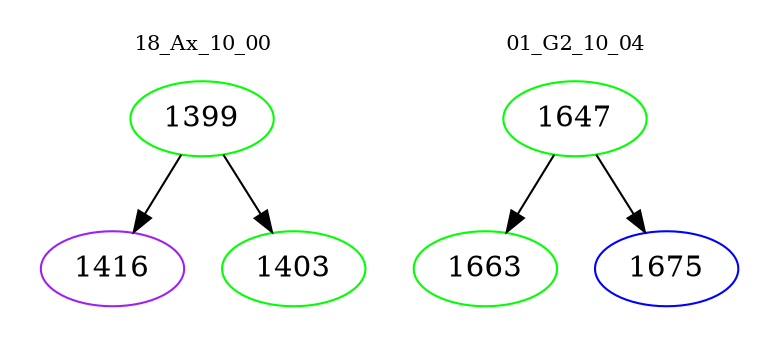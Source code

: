 digraph{
subgraph cluster_0 {
color = white
label = "18_Ax_10_00";
fontsize=10;
T0_1399 [label="1399", color="green"]
T0_1399 -> T0_1416 [color="black"]
T0_1416 [label="1416", color="purple"]
T0_1399 -> T0_1403 [color="black"]
T0_1403 [label="1403", color="green"]
}
subgraph cluster_1 {
color = white
label = "01_G2_10_04";
fontsize=10;
T1_1647 [label="1647", color="green"]
T1_1647 -> T1_1663 [color="black"]
T1_1663 [label="1663", color="green"]
T1_1647 -> T1_1675 [color="black"]
T1_1675 [label="1675", color="blue"]
}
}
